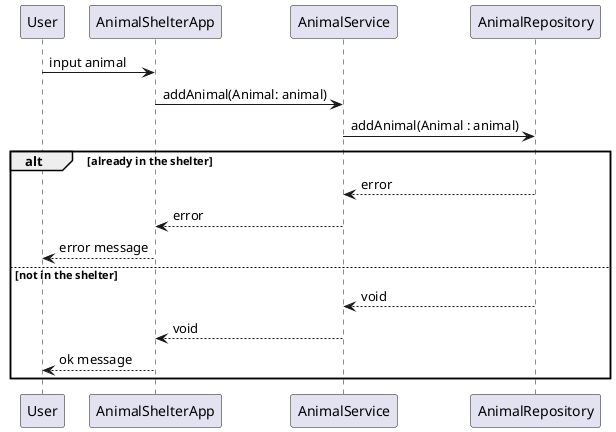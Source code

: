 @startuml

User -> AnimalShelterApp : input animal
AnimalShelterApp -> AnimalService : addAnimal(Animal: animal)
AnimalService -> AnimalRepository : addAnimal(Animal : animal)

alt already in the shelter
AnimalService <-- AnimalRepository : error
AnimalShelterApp <-- AnimalService : error
User <-- AnimalShelterApp : error message

else not in the shelter

AnimalService <-- AnimalRepository :  void
AnimalShelterApp <-- AnimalService : void
User <-- AnimalShelterApp : ok message

end
@enduml